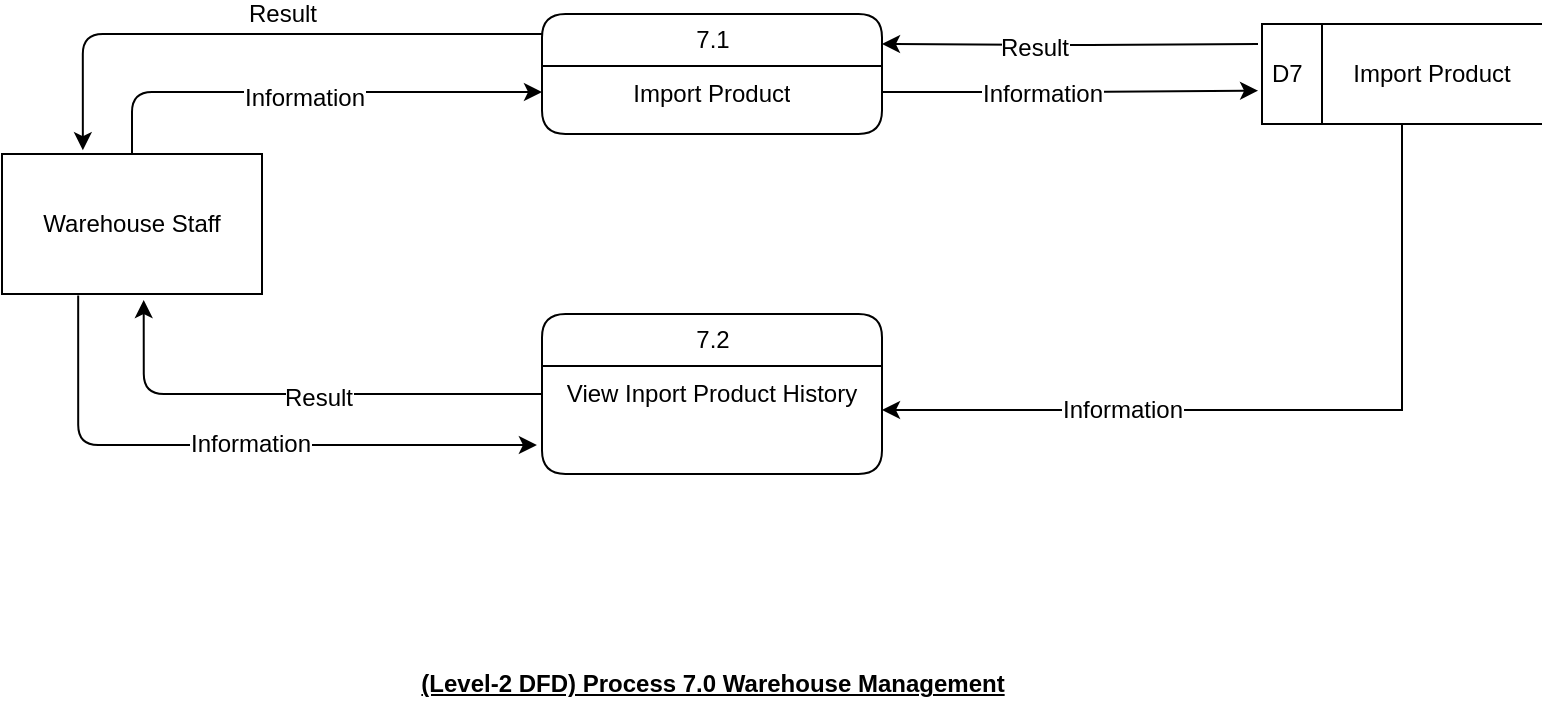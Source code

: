 <mxfile version="15.2.7" type="device"><diagram id="I0kUJJRybA8__L6C7rJO" name="Page-1"><mxGraphModel dx="768" dy="474" grid="1" gridSize="10" guides="1" tooltips="1" connect="1" arrows="1" fold="1" page="1" pageScale="1" pageWidth="1100" pageHeight="850" math="0" shadow="0"><root><mxCell id="0"/><mxCell id="1" parent="0"/><object label="Result" id="n-K4DwZxQMAq2GjvURQ4-4"><mxCell style="edgeStyle=orthogonalEdgeStyle;rounded=1;sketch=0;orthogonalLoop=1;jettySize=auto;html=1;entryX=0.311;entryY=-0.027;entryDx=0;entryDy=0;entryPerimeter=0;labelBackgroundColor=none;fontFamily=Helvetica;fontColor=#000000;fontSize=12;" parent="1" source="n-K4DwZxQMAq2GjvURQ4-5" target="n-K4DwZxQMAq2GjvURQ4-12" edge="1"><mxGeometry x="-0.096" y="-10" relative="1" as="geometry"><mxPoint as="offset"/><Array as="points"><mxPoint x="130" y="150"/></Array></mxGeometry></mxCell></object><mxCell id="n-K4DwZxQMAq2GjvURQ4-5" value="7.1" style="swimlane;html=1;fontStyle=0;childLayout=stackLayout;horizontal=1;startSize=26;horizontalStack=0;resizeParent=1;resizeLast=0;collapsible=1;marginBottom=0;swimlaneFillColor=#ffffff;align=center;rounded=1;shadow=0;comic=0;labelBackgroundColor=none;strokeWidth=1;fontFamily=Helvetica;fontSize=12;fontColor=#000000;" parent="1" vertex="1"><mxGeometry x="360" y="140" width="170" height="60" as="geometry"/></mxCell><mxCell id="n-K4DwZxQMAq2GjvURQ4-6" value="&lt;font style=&quot;font-size: 12px;&quot;&gt;&lt;span style=&quot;font-size: 12px;&quot;&gt;Import Product&lt;/span&gt;&lt;/font&gt;" style="text;html=1;strokeColor=none;fillColor=none;spacingLeft=4;spacingRight=4;whiteSpace=wrap;overflow=hidden;rotatable=0;points=[[0,0.5],[1,0.5]];portConstraint=eastwest;fontColor=#000000;align=center;fontFamily=Helvetica;fontSize=12;" parent="n-K4DwZxQMAq2GjvURQ4-5" vertex="1"><mxGeometry y="26" width="170" height="26" as="geometry"/></mxCell><mxCell id="n-K4DwZxQMAq2GjvURQ4-7" value="&lt;p class=&quot;MsoNormal&quot; style=&quot;font-size: 12px;&quot;&gt;&lt;font style=&quot;font-size: 12px;&quot;&gt;&lt;span style=&quot;font-size: 12px;&quot;&gt;&lt;b style=&quot;font-size: 12px;&quot;&gt;&lt;u style=&quot;font-size: 12px;&quot;&gt;(Level-2 DFD) Process 7.0 Warehouse Management&lt;/u&gt;&lt;/b&gt;&lt;/span&gt;&lt;/font&gt;&lt;br style=&quot;font-size: 12px;&quot;&gt;&lt;/p&gt;" style="text;html=1;align=center;verticalAlign=middle;resizable=0;points=[];autosize=1;strokeColor=none;fontFamily=Helvetica;fontColor=#000000;fontSize=12;" parent="1" vertex="1"><mxGeometry x="290" y="455" width="310" height="40" as="geometry"/></mxCell><mxCell id="n-K4DwZxQMAq2GjvURQ4-36" style="edgeStyle=orthogonalEdgeStyle;rounded=1;orthogonalLoop=1;jettySize=auto;html=1;entryX=-0.015;entryY=0.898;entryDx=0;entryDy=0;entryPerimeter=0;exitX=0.293;exitY=1.01;exitDx=0;exitDy=0;exitPerimeter=0;fontFamily=Helvetica;fontColor=#000000;fontSize=12;" parent="1" source="n-K4DwZxQMAq2GjvURQ4-12" target="n-K4DwZxQMAq2GjvURQ4-23" edge="1"><mxGeometry relative="1" as="geometry"/></mxCell><mxCell id="cEv6oQxIezxiEbLC-e31-6" value="Information" style="edgeLabel;html=1;align=center;verticalAlign=middle;resizable=0;points=[];fontFamily=Helvetica;fontColor=#000000;fontSize=12;" vertex="1" connectable="0" parent="n-K4DwZxQMAq2GjvURQ4-36"><mxGeometry x="0.052" y="1" relative="1" as="geometry"><mxPoint as="offset"/></mxGeometry></mxCell><mxCell id="n-K4DwZxQMAq2GjvURQ4-37" style="edgeStyle=orthogonalEdgeStyle;rounded=1;orthogonalLoop=1;jettySize=auto;html=1;entryX=0;entryY=0.5;entryDx=0;entryDy=0;fontFamily=Helvetica;fontColor=#000000;fontSize=12;" parent="1" source="n-K4DwZxQMAq2GjvURQ4-12" target="n-K4DwZxQMAq2GjvURQ4-6" edge="1"><mxGeometry relative="1" as="geometry"/></mxCell><mxCell id="cEv6oQxIezxiEbLC-e31-1" value="Information" style="edgeLabel;html=1;align=center;verticalAlign=middle;resizable=0;points=[];fontFamily=Helvetica;fontColor=#000000;fontSize=12;" vertex="1" connectable="0" parent="n-K4DwZxQMAq2GjvURQ4-37"><mxGeometry x="-0.014" y="-3" relative="1" as="geometry"><mxPoint as="offset"/></mxGeometry></mxCell><mxCell id="n-K4DwZxQMAq2GjvURQ4-12" value="&lt;span style=&quot;font-size: 12px;&quot;&gt;Warehouse Staff&lt;/span&gt;" style="rounded=0;whiteSpace=wrap;html=1;fontFamily=Helvetica;fontColor=#000000;fontSize=12;" parent="1" vertex="1"><mxGeometry x="90" y="210" width="130" height="70" as="geometry"/></mxCell><mxCell id="n-K4DwZxQMAq2GjvURQ4-35" style="edgeStyle=orthogonalEdgeStyle;rounded=1;orthogonalLoop=1;jettySize=auto;html=1;entryX=0.545;entryY=1.043;entryDx=0;entryDy=0;entryPerimeter=0;fontFamily=Helvetica;fontColor=#000000;fontSize=12;" parent="1" source="n-K4DwZxQMAq2GjvURQ4-22" target="n-K4DwZxQMAq2GjvURQ4-12" edge="1"><mxGeometry relative="1" as="geometry"><Array as="points"><mxPoint x="161" y="330"/></Array></mxGeometry></mxCell><mxCell id="cEv6oQxIezxiEbLC-e31-5" value="Result" style="edgeLabel;html=1;align=center;verticalAlign=middle;resizable=0;points=[];fontFamily=Helvetica;fontColor=#000000;fontSize=12;" vertex="1" connectable="0" parent="n-K4DwZxQMAq2GjvURQ4-35"><mxGeometry x="-0.084" y="2" relative="1" as="geometry"><mxPoint as="offset"/></mxGeometry></mxCell><mxCell id="n-K4DwZxQMAq2GjvURQ4-22" value="7.2" style="swimlane;html=1;fontStyle=0;childLayout=stackLayout;horizontal=1;startSize=26;horizontalStack=0;resizeParent=1;resizeLast=0;collapsible=1;marginBottom=0;swimlaneFillColor=#ffffff;align=center;rounded=1;shadow=0;comic=0;labelBackgroundColor=none;strokeWidth=1;fontFamily=Helvetica;fontSize=12;fontColor=#000000;" parent="1" vertex="1"><mxGeometry x="360" y="290" width="170" height="80" as="geometry"/></mxCell><mxCell id="n-K4DwZxQMAq2GjvURQ4-23" value="&lt;font style=&quot;font-size: 12px;&quot;&gt;&lt;span style=&quot;font-size: 12px;&quot;&gt;View Inport Product History&lt;/span&gt;&lt;/font&gt;" style="text;html=1;strokeColor=none;fillColor=none;spacingLeft=4;spacingRight=4;whiteSpace=wrap;overflow=hidden;rotatable=0;points=[[0,0.5],[1,0.5]];portConstraint=eastwest;fontColor=#000000;align=center;fontFamily=Helvetica;fontSize=12;" parent="n-K4DwZxQMAq2GjvURQ4-22" vertex="1"><mxGeometry y="26" width="170" height="44" as="geometry"/></mxCell><mxCell id="n-K4DwZxQMAq2GjvURQ4-38" style="edgeStyle=orthogonalEdgeStyle;rounded=1;orthogonalLoop=1;jettySize=auto;html=1;entryX=1;entryY=0.25;entryDx=0;entryDy=0;fontFamily=Helvetica;fontColor=#000000;fontSize=12;" parent="1" target="n-K4DwZxQMAq2GjvURQ4-5" edge="1"><mxGeometry relative="1" as="geometry"><Array as="points"/><mxPoint x="718" y="155" as="sourcePoint"/></mxGeometry></mxCell><mxCell id="cEv6oQxIezxiEbLC-e31-2" value="Result" style="edgeLabel;html=1;align=center;verticalAlign=middle;resizable=0;points=[];fontFamily=Helvetica;fontColor=#000000;fontSize=12;" vertex="1" connectable="0" parent="n-K4DwZxQMAq2GjvURQ4-38"><mxGeometry x="0.197" y="2" relative="1" as="geometry"><mxPoint as="offset"/></mxGeometry></mxCell><mxCell id="cEv6oQxIezxiEbLC-e31-7" style="edgeStyle=orthogonalEdgeStyle;rounded=0;orthogonalLoop=1;jettySize=auto;html=1;entryX=1;entryY=0.5;entryDx=0;entryDy=0;fontFamily=Helvetica;fontColor=#000000;fontSize=12;" edge="1" parent="1" source="n-K4DwZxQMAq2GjvURQ4-28" target="n-K4DwZxQMAq2GjvURQ4-23"><mxGeometry relative="1" as="geometry"/></mxCell><mxCell id="cEv6oQxIezxiEbLC-e31-8" value="Information" style="edgeLabel;html=1;align=center;verticalAlign=middle;resizable=0;points=[];fontFamily=Helvetica;fontColor=#000000;fontSize=12;" vertex="1" connectable="0" parent="cEv6oQxIezxiEbLC-e31-7"><mxGeometry x="0.406" relative="1" as="geometry"><mxPoint as="offset"/></mxGeometry></mxCell><mxCell id="n-K4DwZxQMAq2GjvURQ4-28" value="D7" style="html=1;dashed=0;whitespace=wrap;shape=mxgraph.dfd.dataStoreID;align=left;spacingLeft=3;points=[[0,0],[0.5,0],[1,0],[0,0.5],[1,0.5],[0,1],[0.5,1],[1,1]];fontFamily=Helvetica;fontColor=#000000;fontSize=12;" parent="1" vertex="1"><mxGeometry x="720" y="145" width="140" height="50" as="geometry"/></mxCell><mxCell id="n-K4DwZxQMAq2GjvURQ4-30" value="Import Product" style="text;html=1;strokeColor=none;fillColor=none;align=center;verticalAlign=middle;whiteSpace=wrap;rounded=0;fontFamily=Helvetica;fontColor=#000000;fontSize=12;" parent="1" vertex="1"><mxGeometry x="760" y="160" width="90" height="20" as="geometry"/></mxCell><mxCell id="cEv6oQxIezxiEbLC-e31-3" style="edgeStyle=orthogonalEdgeStyle;rounded=0;orthogonalLoop=1;jettySize=auto;html=1;entryX=-0.014;entryY=0.667;entryDx=0;entryDy=0;entryPerimeter=0;fontFamily=Helvetica;fontColor=#000000;fontSize=12;" edge="1" parent="1" source="n-K4DwZxQMAq2GjvURQ4-6" target="n-K4DwZxQMAq2GjvURQ4-28"><mxGeometry relative="1" as="geometry"><mxPoint x="710" y="179" as="targetPoint"/></mxGeometry></mxCell><mxCell id="cEv6oQxIezxiEbLC-e31-4" value="Information" style="edgeLabel;html=1;align=center;verticalAlign=middle;resizable=0;points=[];fontFamily=Helvetica;fontColor=#000000;fontSize=12;" vertex="1" connectable="0" parent="cEv6oQxIezxiEbLC-e31-3"><mxGeometry x="-0.159" y="-1" relative="1" as="geometry"><mxPoint as="offset"/></mxGeometry></mxCell></root></mxGraphModel></diagram></mxfile>
